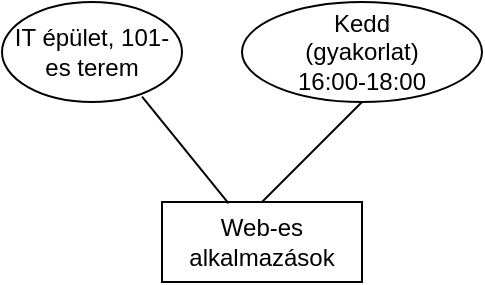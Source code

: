 <mxfile version="24.7.14">
  <diagram name="1 oldal" id="DTA3IY_fh_DElP8OYFjD">
    <mxGraphModel dx="794" dy="458" grid="1" gridSize="10" guides="1" tooltips="1" connect="1" arrows="1" fold="1" page="1" pageScale="1" pageWidth="827" pageHeight="1169" math="0" shadow="0">
      <root>
        <mxCell id="0" />
        <mxCell id="1" parent="0" />
        <mxCell id="-p4tvdIGXUo_DYq2XABA-2" value="Web-es alkalmazások" style="rounded=0;whiteSpace=wrap;html=1;" vertex="1" parent="1">
          <mxGeometry x="130" y="150" width="100" height="40" as="geometry" />
        </mxCell>
        <mxCell id="-p4tvdIGXUo_DYq2XABA-7" value="IT épület, 101-es terem" style="ellipse;whiteSpace=wrap;html=1;" vertex="1" parent="1">
          <mxGeometry x="50" y="50" width="90" height="50" as="geometry" />
        </mxCell>
        <mxCell id="-p4tvdIGXUo_DYq2XABA-8" value="" style="endArrow=none;html=1;rounded=0;entryX=0.333;entryY=0.017;entryDx=0;entryDy=0;entryPerimeter=0;exitX=0.778;exitY=0.947;exitDx=0;exitDy=0;exitPerimeter=0;" edge="1" parent="1" source="-p4tvdIGXUo_DYq2XABA-7" target="-p4tvdIGXUo_DYq2XABA-2">
          <mxGeometry width="50" height="50" relative="1" as="geometry">
            <mxPoint x="110" y="140" as="sourcePoint" />
            <mxPoint x="160" y="90" as="targetPoint" />
            <Array as="points" />
          </mxGeometry>
        </mxCell>
        <mxCell id="-p4tvdIGXUo_DYq2XABA-9" value="Kedd&lt;div&gt;(gyakorlat)&lt;/div&gt;&lt;div&gt;16:00-18:00&lt;/div&gt;" style="ellipse;whiteSpace=wrap;html=1;" vertex="1" parent="1">
          <mxGeometry x="170" y="50" width="120" height="50" as="geometry" />
        </mxCell>
        <mxCell id="-p4tvdIGXUo_DYq2XABA-10" value="" style="endArrow=none;html=1;rounded=0;" edge="1" parent="1">
          <mxGeometry width="50" height="50" relative="1" as="geometry">
            <mxPoint x="180" y="150" as="sourcePoint" />
            <mxPoint x="230" y="100" as="targetPoint" />
          </mxGeometry>
        </mxCell>
      </root>
    </mxGraphModel>
  </diagram>
</mxfile>
